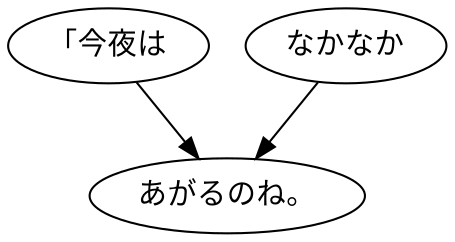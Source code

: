 digraph graph4616 {
	node0 [label="「今夜は"];
	node1 [label="なかなか"];
	node2 [label="あがるのね。"];
	node0 -> node2;
	node1 -> node2;
}
